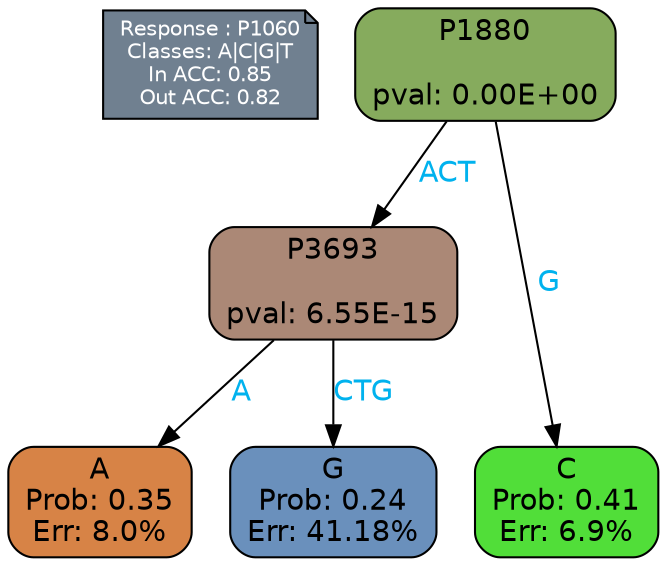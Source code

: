 digraph Tree {
node [shape=box, style="filled, rounded", color="black", fontname=helvetica] ;
graph [ranksep=equally, splines=polylines, bgcolor=transparent, dpi=600] ;
edge [fontname=helvetica] ;
LEGEND [label="Response : P1060
Classes: A|C|G|T
In ACC: 0.85
Out ACC: 0.82
",shape=note,align=left,style=filled,fillcolor="slategray",fontcolor="white",fontsize=10];1 [label="P1880

pval: 0.00E+00", fillcolor="#86ab5d"] ;
2 [label="P3693

pval: 6.55E-15", fillcolor="#ab8876"] ;
3 [label="A
Prob: 0.35
Err: 8.0%", fillcolor="#d78346"] ;
4 [label="G
Prob: 0.24
Err: 41.18%", fillcolor="#6a90bc"] ;
5 [label="C
Prob: 0.41
Err: 6.9%", fillcolor="#51de39"] ;
1 -> 2 [label="ACT",fontcolor=deepskyblue2] ;
1 -> 5 [label="G",fontcolor=deepskyblue2] ;
2 -> 3 [label="A",fontcolor=deepskyblue2] ;
2 -> 4 [label="CTG",fontcolor=deepskyblue2] ;
{rank = same; 3;4;5;}{rank = same; LEGEND;1;}}